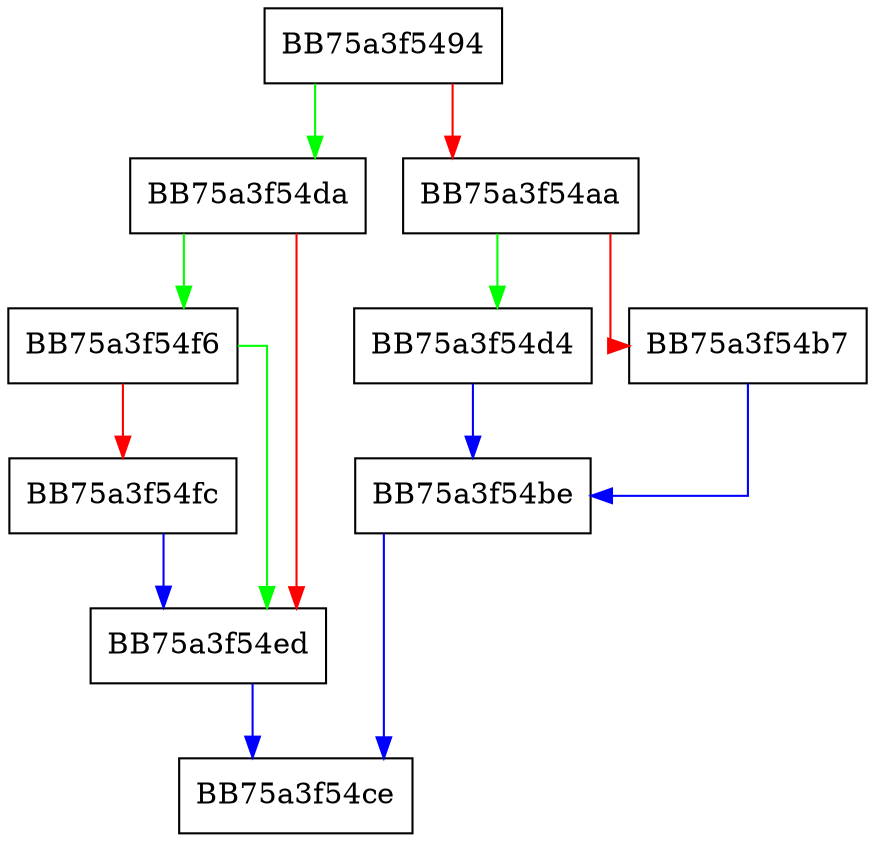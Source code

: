 digraph __dnepush {
  node [shape="box"];
  graph [splines=ortho];
  BB75a3f5494 -> BB75a3f54da [color="green"];
  BB75a3f5494 -> BB75a3f54aa [color="red"];
  BB75a3f54aa -> BB75a3f54d4 [color="green"];
  BB75a3f54aa -> BB75a3f54b7 [color="red"];
  BB75a3f54b7 -> BB75a3f54be [color="blue"];
  BB75a3f54be -> BB75a3f54ce [color="blue"];
  BB75a3f54d4 -> BB75a3f54be [color="blue"];
  BB75a3f54da -> BB75a3f54f6 [color="green"];
  BB75a3f54da -> BB75a3f54ed [color="red"];
  BB75a3f54ed -> BB75a3f54ce [color="blue"];
  BB75a3f54f6 -> BB75a3f54ed [color="green"];
  BB75a3f54f6 -> BB75a3f54fc [color="red"];
  BB75a3f54fc -> BB75a3f54ed [color="blue"];
}